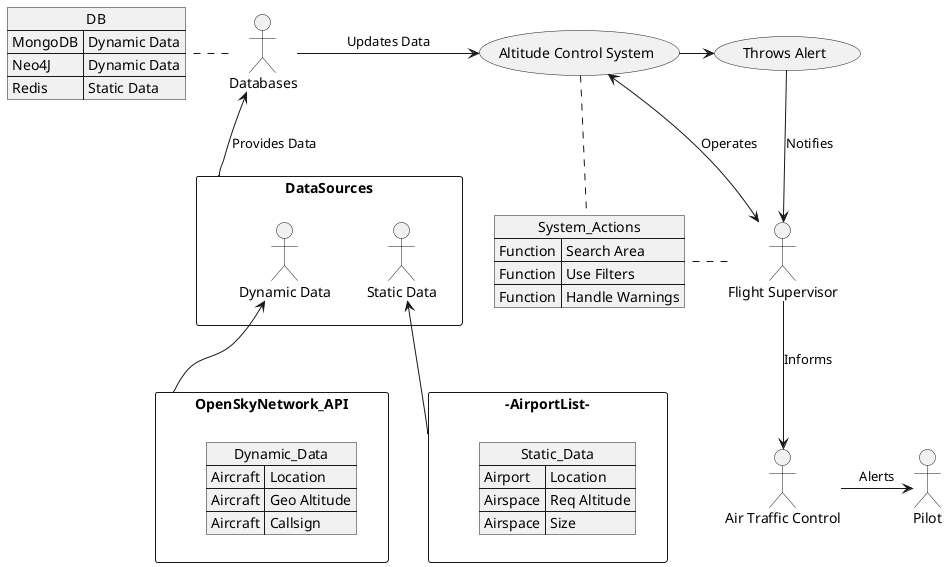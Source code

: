 @startuml

(Altitude Control System)
skinparam packageStyle rectangle

:Databases:

rectangle DataSources {
  :Databases: <-down- (DataSources) : Provides Data
  :Dynamic Data:
  :Static Data:
}

rectangle -AirportList- {
   json Static_Data {
     "Airport": "Location",
     "Airspace": "Req Altitude",
     "Airspace": "Size"
   }
}

:-AirportList-: -up-> :Static Data:

rectangle OpenSkyNetwork_API {
   json Dynamic_Data {
     "Aircraft": "Location",
     "Aircraft": "Geo Altitude",
     "Aircraft": "Callsign"
   }
}

:OpenSkyNetwork_API: -up-> :Dynamic Data:

json DB {
"MongoDB": "Dynamic Data",
"Neo4J": "Dynamic Data",
"Redis": "Static Data"
}

:Databases: .left. DB
:Databases: -right-> (Altitude Control System) : Updates Data

:Pilot:

:Air Traffic Control: <-up- :Flight Supervisor: : Informs
:Air Traffic Control: -right-> :Pilot: : Alerts 

:Flight Supervisor: <-up-> (Altitude Control System) : Operates

(Altitude Control System) -right-> (Warning)

"Throws Alert" as (Warning)

(Warning) -down-> :Flight Supervisor: : Notifies

json System_Actions {
  "Function": "Search Area",
  "Function": "Use Filters",
  "Function": "Handle Warnings"
}

:System_Actions: .up. :Altitude Control System:
:System_Actions: .right. :Flight Supervisor:

@enduml